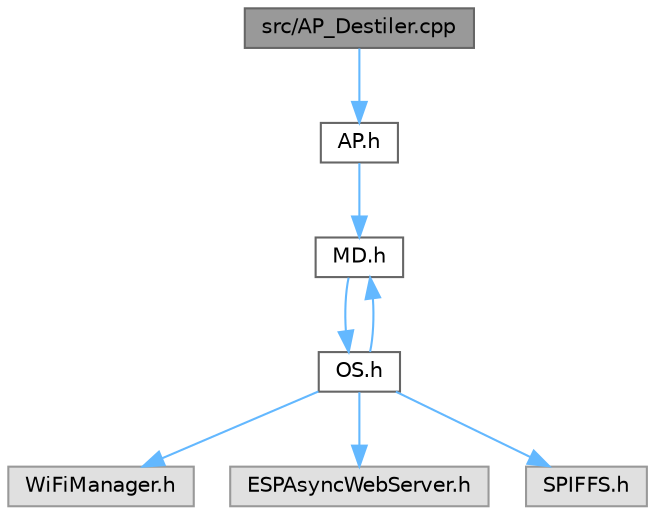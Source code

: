 digraph "src/AP_Destiler.cpp"
{
 // LATEX_PDF_SIZE
  bgcolor="transparent";
  edge [fontname=Helvetica,fontsize=10,labelfontname=Helvetica,labelfontsize=10];
  node [fontname=Helvetica,fontsize=10,shape=box,height=0.2,width=0.4];
  Node1 [id="Node000001",label="src/AP_Destiler.cpp",height=0.2,width=0.4,color="gray40", fillcolor="grey60", style="filled", fontcolor="black",tooltip="Application file for the MD project."];
  Node1 -> Node2 [id="edge22_Node000001_Node000002",color="steelblue1",style="solid",tooltip=" "];
  Node2 [id="Node000002",label="AP.h",height=0.2,width=0.4,color="grey40", fillcolor="white", style="filled",URL="$_a_p_8h.html",tooltip="Header file for the AP project."];
  Node2 -> Node3 [id="edge23_Node000002_Node000003",color="steelblue1",style="solid",tooltip=" "];
  Node3 [id="Node000003",label="MD.h",height=0.2,width=0.4,color="grey40", fillcolor="white", style="filled",URL="$_m_d_8h.html",tooltip="Header file for the MD project."];
  Node3 -> Node4 [id="edge24_Node000003_Node000004",color="steelblue1",style="solid",tooltip=" "];
  Node4 [id="Node000004",label="OS.h",height=0.2,width=0.4,color="grey40", fillcolor="white", style="filled",URL="$_o_s_8h.html",tooltip="Header file for the OS project."];
  Node4 -> Node5 [id="edge25_Node000004_Node000005",color="steelblue1",style="solid",tooltip=" "];
  Node5 [id="Node000005",label="WiFiManager.h",height=0.2,width=0.4,color="grey60", fillcolor="#E0E0E0", style="filled",tooltip=" "];
  Node4 -> Node6 [id="edge26_Node000004_Node000006",color="steelblue1",style="solid",tooltip=" "];
  Node6 [id="Node000006",label="ESPAsyncWebServer.h",height=0.2,width=0.4,color="grey60", fillcolor="#E0E0E0", style="filled",tooltip=" "];
  Node4 -> Node7 [id="edge27_Node000004_Node000007",color="steelblue1",style="solid",tooltip=" "];
  Node7 [id="Node000007",label="SPIFFS.h",height=0.2,width=0.4,color="grey60", fillcolor="#E0E0E0", style="filled",tooltip=" "];
  Node4 -> Node3 [id="edge28_Node000004_Node000003",color="steelblue1",style="solid",tooltip=" "];
}
